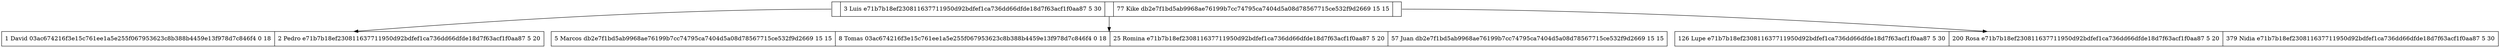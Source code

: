 digraph G {
node[shape=record]
		//Agregar Nodos Rama
R0x7f5630008600[label="<C1>|3
 Luis
 e71b7b18ef230811637711950d92bdfef1ca736dd66dfde18d7f63acf1f0aa87
 5
 30|<C2>|77
 Kike
 db2e7f1bd5ab9968ae76199b7cc74795ca7404d5a08d78567715ce532f9d2669
 15
 15|<C3>"];
R0x7f5630008460[label="1
 David
 03ac674216f3e15c761ee1a5e255f067953623c8b388b4459e13f978d7c846f4
 0
 18|2
 Pedro
 e71b7b18ef230811637711950d92bdfef1ca736dd66dfde18d7f63acf1f0aa87
 5
 20"];
R0x7f5630008d20[label="5
 Marcos
 db2e7f1bd5ab9968ae76199b7cc74795ca7404d5a08d78567715ce532f9d2669
 15
 15|8
 Tomas
 03ac674216f3e15c761ee1a5e255f067953623c8b388b4459e13f978d7c846f4
 0
 18|25
 Romina
 e71b7b18ef230811637711950d92bdfef1ca736dd66dfde18d7f63acf1f0aa87
 5
 20|57
 Juan
 db2e7f1bd5ab9968ae76199b7cc74795ca7404d5a08d78567715ce532f9d2669
 15
 15"];
R0x7f5630008f90[label="126
 Lupe
 e71b7b18ef230811637711950d92bdfef1ca736dd66dfde18d7f63acf1f0aa87
 5
 30|200
 Rosa
 e71b7b18ef230811637711950d92bdfef1ca736dd66dfde18d7f63acf1f0aa87
 5
 20|379
 Nidia
 e71b7b18ef230811637711950d92bdfef1ca736dd66dfde18d7f63acf1f0aa87
 5
 30"];
		//Agregar conexiones
R0x7f5630008600:C1->R0x7f5630008460;
R0x7f5630008600:C2->R0x7f5630008d20;
R0x7f5630008600:C3->R0x7f5630008f90;
}